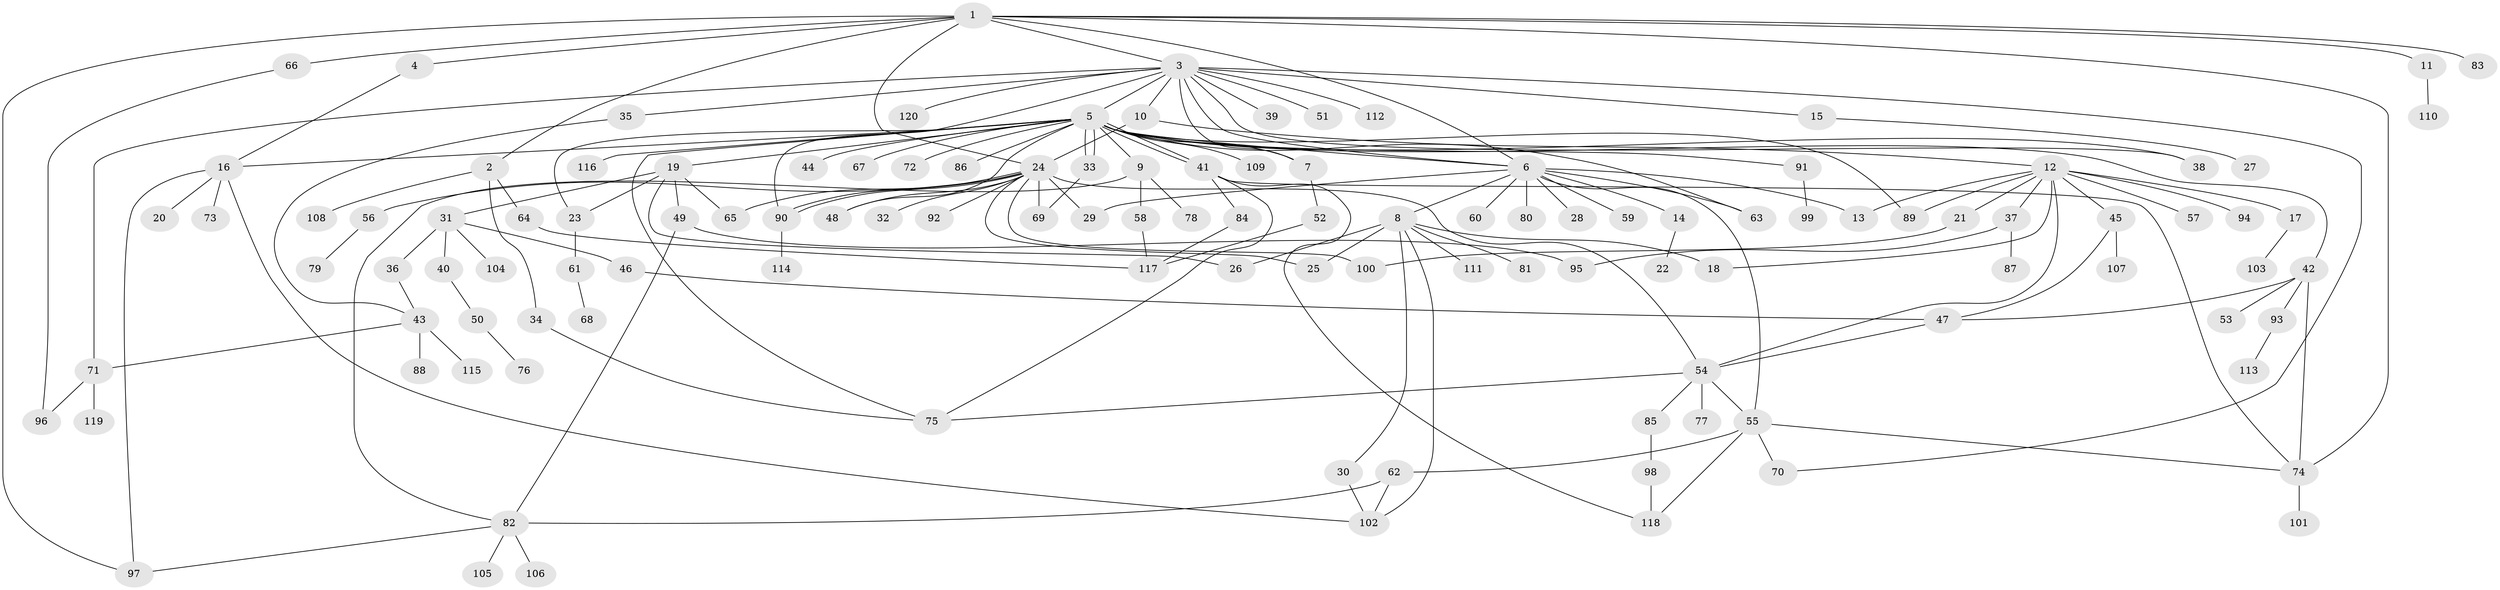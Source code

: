 // coarse degree distribution, {9: 0.02631578947368421, 3: 0.15789473684210525, 10: 0.10526315789473684, 11: 0.05263157894736842, 4: 0.13157894736842105, 1: 0.23684210526315788, 8: 0.02631578947368421, 2: 0.23684210526315788, 6: 0.02631578947368421}
// Generated by graph-tools (version 1.1) at 2025/50/03/04/25 22:50:21]
// undirected, 120 vertices, 169 edges
graph export_dot {
  node [color=gray90,style=filled];
  1;
  2;
  3;
  4;
  5;
  6;
  7;
  8;
  9;
  10;
  11;
  12;
  13;
  14;
  15;
  16;
  17;
  18;
  19;
  20;
  21;
  22;
  23;
  24;
  25;
  26;
  27;
  28;
  29;
  30;
  31;
  32;
  33;
  34;
  35;
  36;
  37;
  38;
  39;
  40;
  41;
  42;
  43;
  44;
  45;
  46;
  47;
  48;
  49;
  50;
  51;
  52;
  53;
  54;
  55;
  56;
  57;
  58;
  59;
  60;
  61;
  62;
  63;
  64;
  65;
  66;
  67;
  68;
  69;
  70;
  71;
  72;
  73;
  74;
  75;
  76;
  77;
  78;
  79;
  80;
  81;
  82;
  83;
  84;
  85;
  86;
  87;
  88;
  89;
  90;
  91;
  92;
  93;
  94;
  95;
  96;
  97;
  98;
  99;
  100;
  101;
  102;
  103;
  104;
  105;
  106;
  107;
  108;
  109;
  110;
  111;
  112;
  113;
  114;
  115;
  116;
  117;
  118;
  119;
  120;
  1 -- 2;
  1 -- 3;
  1 -- 4;
  1 -- 6;
  1 -- 11;
  1 -- 24;
  1 -- 66;
  1 -- 74;
  1 -- 83;
  1 -- 97;
  2 -- 34;
  2 -- 64;
  2 -- 108;
  3 -- 5;
  3 -- 6;
  3 -- 7;
  3 -- 10;
  3 -- 15;
  3 -- 35;
  3 -- 38;
  3 -- 39;
  3 -- 51;
  3 -- 70;
  3 -- 71;
  3 -- 90;
  3 -- 112;
  3 -- 120;
  4 -- 16;
  5 -- 6;
  5 -- 7;
  5 -- 9;
  5 -- 16;
  5 -- 19;
  5 -- 23;
  5 -- 33;
  5 -- 33;
  5 -- 38;
  5 -- 41;
  5 -- 41;
  5 -- 42;
  5 -- 44;
  5 -- 48;
  5 -- 63;
  5 -- 67;
  5 -- 72;
  5 -- 75;
  5 -- 86;
  5 -- 89;
  5 -- 91;
  5 -- 109;
  5 -- 116;
  6 -- 8;
  6 -- 13;
  6 -- 14;
  6 -- 28;
  6 -- 29;
  6 -- 55;
  6 -- 59;
  6 -- 60;
  6 -- 63;
  6 -- 80;
  7 -- 52;
  8 -- 18;
  8 -- 25;
  8 -- 26;
  8 -- 30;
  8 -- 81;
  8 -- 102;
  8 -- 111;
  9 -- 58;
  9 -- 78;
  9 -- 82;
  10 -- 12;
  10 -- 24;
  11 -- 110;
  12 -- 13;
  12 -- 17;
  12 -- 18;
  12 -- 21;
  12 -- 37;
  12 -- 45;
  12 -- 54;
  12 -- 57;
  12 -- 89;
  12 -- 94;
  14 -- 22;
  15 -- 27;
  16 -- 20;
  16 -- 73;
  16 -- 97;
  16 -- 102;
  17 -- 103;
  19 -- 23;
  19 -- 26;
  19 -- 31;
  19 -- 49;
  19 -- 65;
  21 -- 100;
  23 -- 61;
  24 -- 25;
  24 -- 29;
  24 -- 32;
  24 -- 48;
  24 -- 54;
  24 -- 56;
  24 -- 65;
  24 -- 69;
  24 -- 90;
  24 -- 90;
  24 -- 92;
  24 -- 100;
  30 -- 102;
  31 -- 36;
  31 -- 40;
  31 -- 46;
  31 -- 104;
  33 -- 69;
  34 -- 75;
  35 -- 43;
  36 -- 43;
  37 -- 87;
  37 -- 95;
  40 -- 50;
  41 -- 74;
  41 -- 75;
  41 -- 84;
  41 -- 118;
  42 -- 47;
  42 -- 53;
  42 -- 74;
  42 -- 93;
  43 -- 71;
  43 -- 88;
  43 -- 115;
  45 -- 47;
  45 -- 107;
  46 -- 47;
  47 -- 54;
  49 -- 82;
  49 -- 95;
  50 -- 76;
  52 -- 117;
  54 -- 55;
  54 -- 75;
  54 -- 77;
  54 -- 85;
  55 -- 62;
  55 -- 70;
  55 -- 74;
  55 -- 118;
  56 -- 79;
  58 -- 117;
  61 -- 68;
  62 -- 82;
  62 -- 102;
  64 -- 117;
  66 -- 96;
  71 -- 96;
  71 -- 119;
  74 -- 101;
  82 -- 97;
  82 -- 105;
  82 -- 106;
  84 -- 117;
  85 -- 98;
  90 -- 114;
  91 -- 99;
  93 -- 113;
  98 -- 118;
}
